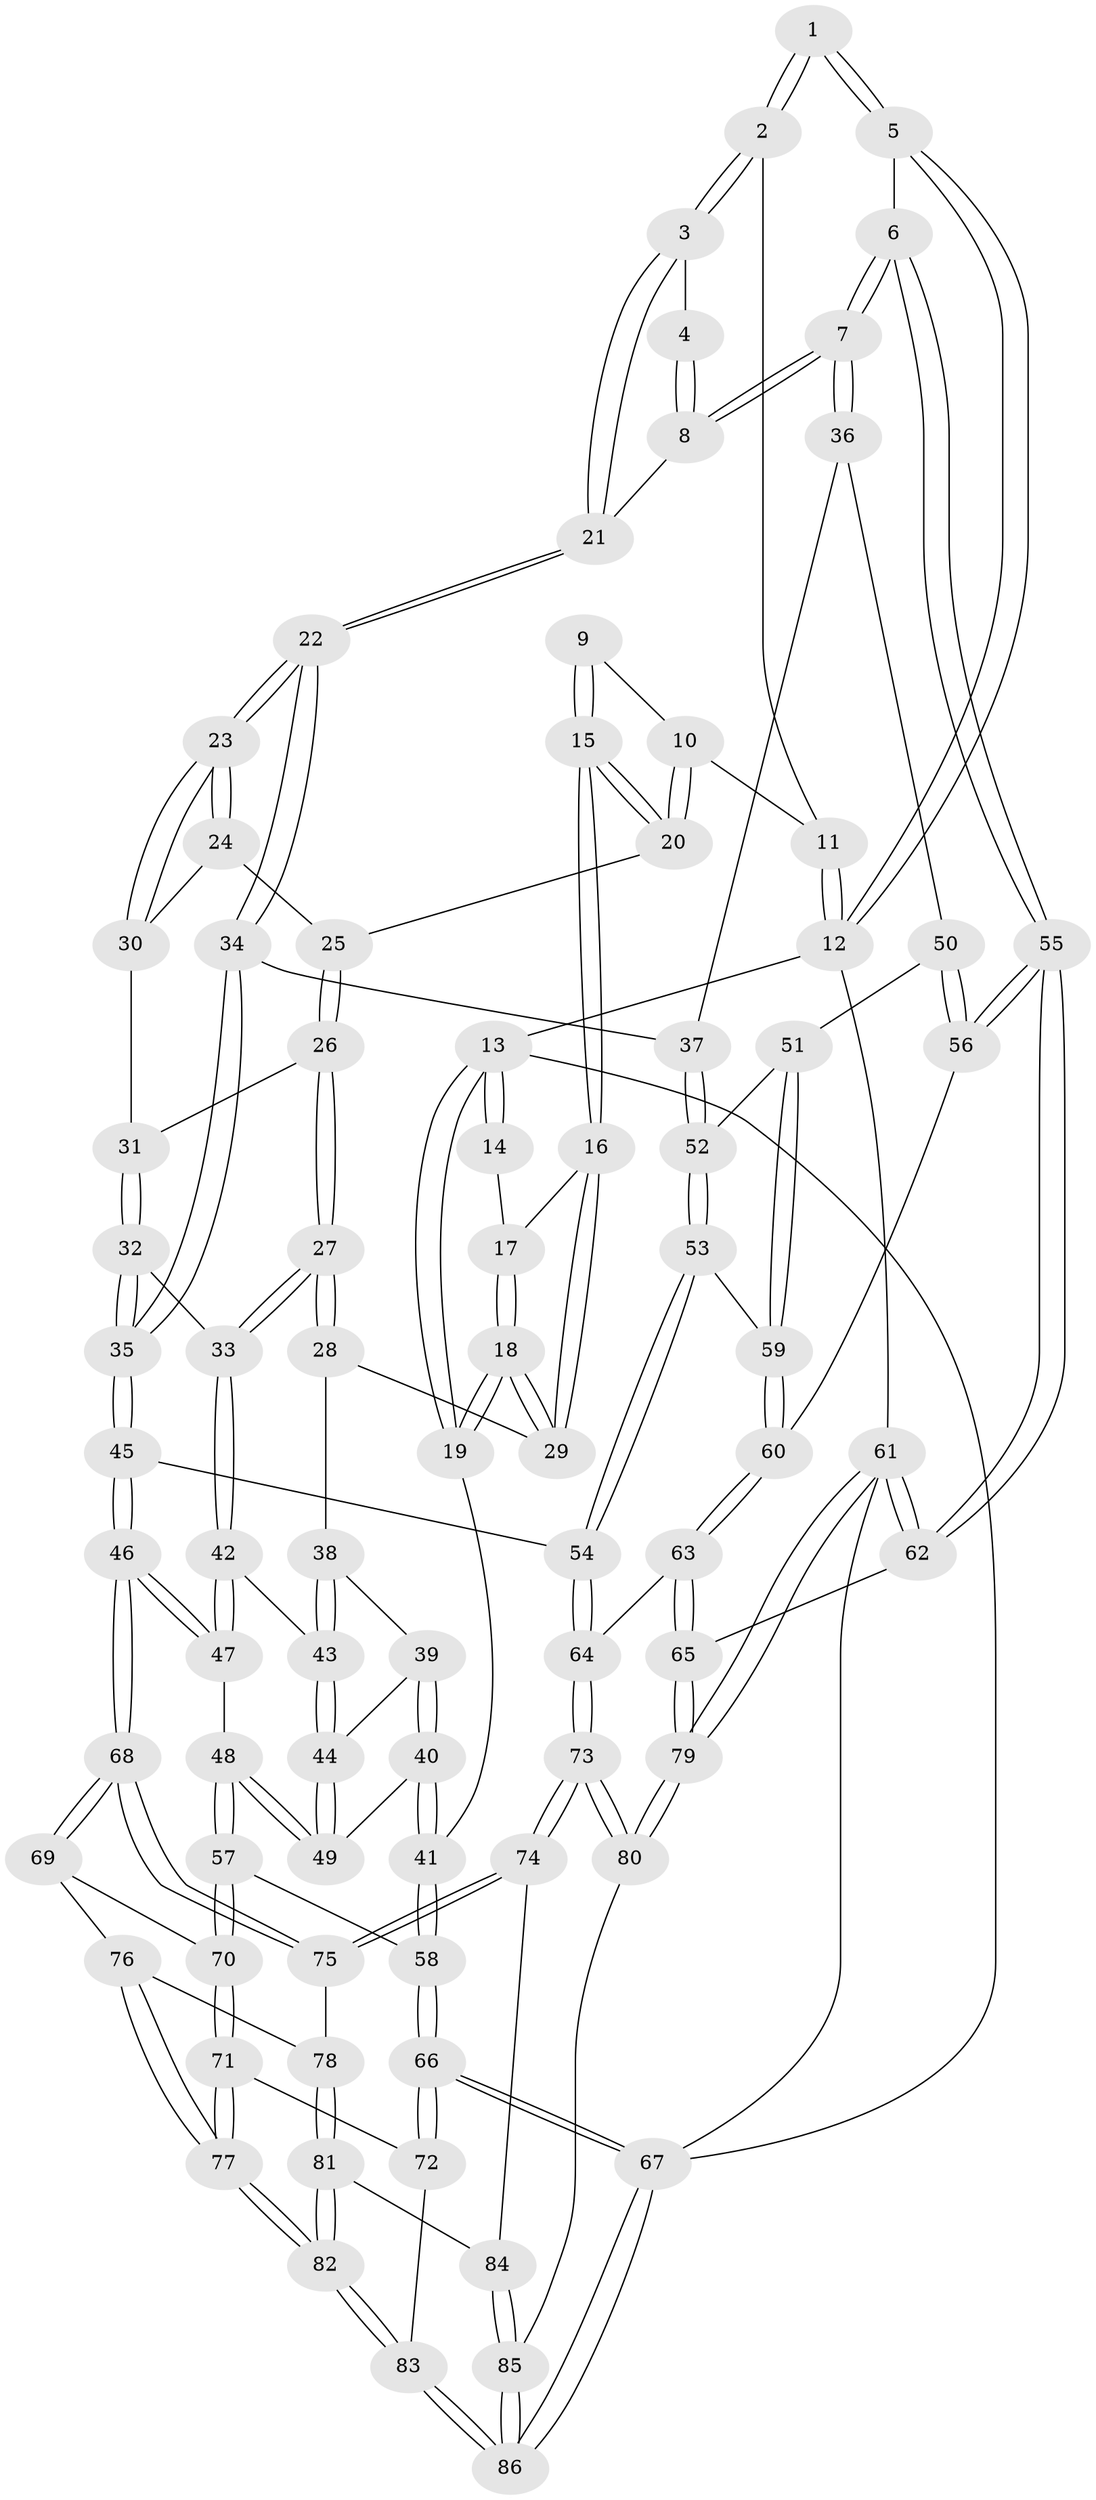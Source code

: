 // Generated by graph-tools (version 1.1) at 2025/27/03/15/25 16:27:57]
// undirected, 86 vertices, 212 edges
graph export_dot {
graph [start="1"]
  node [color=gray90,style=filled];
  1 [pos="+0.9401977798506767+0.05164078709571252"];
  2 [pos="+0.7117794497950347+0.04656312285903645"];
  3 [pos="+0.743226749331173+0.1599205690641126"];
  4 [pos="+0.901560942504764+0.09778474027837375"];
  5 [pos="+1+0"];
  6 [pos="+1+0.2900377503838987"];
  7 [pos="+1+0.3065818713671229"];
  8 [pos="+0.9147117144996056+0.23995390339985107"];
  9 [pos="+0.11670900217672824+0"];
  10 [pos="+0.43577090192194157+0"];
  11 [pos="+0.5975303138863127+0"];
  12 [pos="+1+0"];
  13 [pos="+0+0"];
  14 [pos="+0.09759982214526243+0"];
  15 [pos="+0.22292142320360855+0.2280535236309389"];
  16 [pos="+0.21358704302584966+0.24128173759707627"];
  17 [pos="+0.12402967552798112+0.09870627724375641"];
  18 [pos="+0+0.31271966210654684"];
  19 [pos="+0+0.36072297279345594"];
  20 [pos="+0.4186351147775103+0"];
  21 [pos="+0.7475390790821073+0.18397940672592436"];
  22 [pos="+0.6916683448286444+0.26956859689145907"];
  23 [pos="+0.6772840353350589+0.26689846991365723"];
  24 [pos="+0.5246629774998428+0.18759654896362163"];
  25 [pos="+0.43750083695919484+0.0885907676215446"];
  26 [pos="+0.41099894816776666+0.25829378495791994"];
  27 [pos="+0.3315971310429218+0.361172089095264"];
  28 [pos="+0.22980070830333227+0.30172617337177426"];
  29 [pos="+0.20528190526483897+0.27843170334245043"];
  30 [pos="+0.5237281649108917+0.29044009297625406"];
  31 [pos="+0.5121885868991184+0.2993029418983492"];
  32 [pos="+0.5171237050180348+0.3952230461083319"];
  33 [pos="+0.33212009996955705+0.3625417520721525"];
  34 [pos="+0.6907089368821232+0.40047462080253615"];
  35 [pos="+0.6219623662587335+0.4941899732905234"];
  36 [pos="+0.9577646175869956+0.3899468245630762"];
  37 [pos="+0.8765477757719495+0.4213933211079618"];
  38 [pos="+0.18015371105662167+0.41828472042176273"];
  39 [pos="+0.16222367102695978+0.4407400020947476"];
  40 [pos="+0.08148348415164866+0.4518856549276012"];
  41 [pos="+0+0.44680235930292433"];
  42 [pos="+0.3309169507949072+0.3838286700462114"];
  43 [pos="+0.23542371102059262+0.4557492045587695"];
  44 [pos="+0.20930072968281535+0.4853252953945065"];
  45 [pos="+0.6057128912940808+0.5877132761871257"];
  46 [pos="+0.5477610777099663+0.6207542747558452"];
  47 [pos="+0.370284981172741+0.5402498255237137"];
  48 [pos="+0.2185042472867198+0.6205883886798713"];
  49 [pos="+0.2054736011331029+0.5137035250269242"];
  50 [pos="+0.9432759726394292+0.5076851592017826"];
  51 [pos="+0.8946490356846934+0.5513506151246413"];
  52 [pos="+0.8510577626461424+0.5216999689215162"];
  53 [pos="+0.79047181138989+0.5902862462435055"];
  54 [pos="+0.7212126497828915+0.6472251125164353"];
  55 [pos="+1+0.619868890317869"];
  56 [pos="+0.9591949910653182+0.609737715428099"];
  57 [pos="+0.2087483014902966+0.6323740919571524"];
  58 [pos="+0+0.5101662468272904"];
  59 [pos="+0.9065180715199417+0.5771717299628798"];
  60 [pos="+0.9497372418540558+0.6134725218331277"];
  61 [pos="+1+1"];
  62 [pos="+1+0.7324787215725631"];
  63 [pos="+0.8245482100730033+0.7456633622706303"];
  64 [pos="+0.7717668864858679+0.703642518734131"];
  65 [pos="+0.8250896291144961+0.7466938881034245"];
  66 [pos="+0+0.865536700416436"];
  67 [pos="+0+1"];
  68 [pos="+0.4832542239616377+0.7674081324433722"];
  69 [pos="+0.23325286601579928+0.6969144634627424"];
  70 [pos="+0.21574257560315246+0.6878249694022982"];
  71 [pos="+0.1553463936852465+0.790299190334549"];
  72 [pos="+0.07088645286869072+0.8208688958055039"];
  73 [pos="+0.5608057957139277+0.9356082140644639"];
  74 [pos="+0.5444161076084703+0.9153130506487336"];
  75 [pos="+0.4823293436347209+0.7904953633216344"];
  76 [pos="+0.3146605168775087+0.8340036447140164"];
  77 [pos="+0.22821103628911452+0.8731167599877073"];
  78 [pos="+0.3846195979762292+0.8395879985788016"];
  79 [pos="+0.8807380601344761+1"];
  80 [pos="+0.7090580063487743+1"];
  81 [pos="+0.3269486113404233+0.9385665736410164"];
  82 [pos="+0.24066478486078674+0.9446126893978539"];
  83 [pos="+0.1979653047030302+1"];
  84 [pos="+0.35983025182938255+0.9743917478960064"];
  85 [pos="+0.36459519995563183+1"];
  86 [pos="+0.09713353216453702+1"];
  1 -- 2;
  1 -- 2;
  1 -- 5;
  1 -- 5;
  2 -- 3;
  2 -- 3;
  2 -- 11;
  3 -- 4;
  3 -- 21;
  3 -- 21;
  4 -- 8;
  4 -- 8;
  5 -- 6;
  5 -- 12;
  5 -- 12;
  6 -- 7;
  6 -- 7;
  6 -- 55;
  6 -- 55;
  7 -- 8;
  7 -- 8;
  7 -- 36;
  7 -- 36;
  8 -- 21;
  9 -- 10;
  9 -- 15;
  9 -- 15;
  10 -- 11;
  10 -- 20;
  10 -- 20;
  11 -- 12;
  11 -- 12;
  12 -- 13;
  12 -- 61;
  13 -- 14;
  13 -- 14;
  13 -- 19;
  13 -- 19;
  13 -- 67;
  14 -- 17;
  15 -- 16;
  15 -- 16;
  15 -- 20;
  15 -- 20;
  16 -- 17;
  16 -- 29;
  16 -- 29;
  17 -- 18;
  17 -- 18;
  18 -- 19;
  18 -- 19;
  18 -- 29;
  18 -- 29;
  19 -- 41;
  20 -- 25;
  21 -- 22;
  21 -- 22;
  22 -- 23;
  22 -- 23;
  22 -- 34;
  22 -- 34;
  23 -- 24;
  23 -- 24;
  23 -- 30;
  23 -- 30;
  24 -- 25;
  24 -- 30;
  25 -- 26;
  25 -- 26;
  26 -- 27;
  26 -- 27;
  26 -- 31;
  27 -- 28;
  27 -- 28;
  27 -- 33;
  27 -- 33;
  28 -- 29;
  28 -- 38;
  30 -- 31;
  31 -- 32;
  31 -- 32;
  32 -- 33;
  32 -- 35;
  32 -- 35;
  33 -- 42;
  33 -- 42;
  34 -- 35;
  34 -- 35;
  34 -- 37;
  35 -- 45;
  35 -- 45;
  36 -- 37;
  36 -- 50;
  37 -- 52;
  37 -- 52;
  38 -- 39;
  38 -- 43;
  38 -- 43;
  39 -- 40;
  39 -- 40;
  39 -- 44;
  40 -- 41;
  40 -- 41;
  40 -- 49;
  41 -- 58;
  41 -- 58;
  42 -- 43;
  42 -- 47;
  42 -- 47;
  43 -- 44;
  43 -- 44;
  44 -- 49;
  44 -- 49;
  45 -- 46;
  45 -- 46;
  45 -- 54;
  46 -- 47;
  46 -- 47;
  46 -- 68;
  46 -- 68;
  47 -- 48;
  48 -- 49;
  48 -- 49;
  48 -- 57;
  48 -- 57;
  50 -- 51;
  50 -- 56;
  50 -- 56;
  51 -- 52;
  51 -- 59;
  51 -- 59;
  52 -- 53;
  52 -- 53;
  53 -- 54;
  53 -- 54;
  53 -- 59;
  54 -- 64;
  54 -- 64;
  55 -- 56;
  55 -- 56;
  55 -- 62;
  55 -- 62;
  56 -- 60;
  57 -- 58;
  57 -- 70;
  57 -- 70;
  58 -- 66;
  58 -- 66;
  59 -- 60;
  59 -- 60;
  60 -- 63;
  60 -- 63;
  61 -- 62;
  61 -- 62;
  61 -- 79;
  61 -- 79;
  61 -- 67;
  62 -- 65;
  63 -- 64;
  63 -- 65;
  63 -- 65;
  64 -- 73;
  64 -- 73;
  65 -- 79;
  65 -- 79;
  66 -- 67;
  66 -- 67;
  66 -- 72;
  66 -- 72;
  67 -- 86;
  67 -- 86;
  68 -- 69;
  68 -- 69;
  68 -- 75;
  68 -- 75;
  69 -- 70;
  69 -- 76;
  70 -- 71;
  70 -- 71;
  71 -- 72;
  71 -- 77;
  71 -- 77;
  72 -- 83;
  73 -- 74;
  73 -- 74;
  73 -- 80;
  73 -- 80;
  74 -- 75;
  74 -- 75;
  74 -- 84;
  75 -- 78;
  76 -- 77;
  76 -- 77;
  76 -- 78;
  77 -- 82;
  77 -- 82;
  78 -- 81;
  78 -- 81;
  79 -- 80;
  79 -- 80;
  80 -- 85;
  81 -- 82;
  81 -- 82;
  81 -- 84;
  82 -- 83;
  82 -- 83;
  83 -- 86;
  83 -- 86;
  84 -- 85;
  84 -- 85;
  85 -- 86;
  85 -- 86;
}
